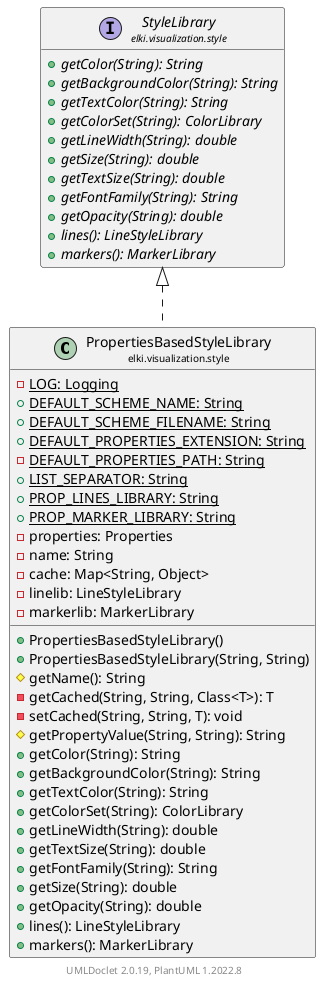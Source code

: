 @startuml
    remove .*\.(Instance|Par|Parameterizer|Factory)$
    set namespaceSeparator none
    hide empty fields
    hide empty methods

    class "<size:14>PropertiesBasedStyleLibrary\n<size:10>elki.visualization.style" as elki.visualization.style.PropertiesBasedStyleLibrary [[PropertiesBasedStyleLibrary.html]] {
        {static} -LOG: Logging
        {static} +DEFAULT_SCHEME_NAME: String
        {static} +DEFAULT_SCHEME_FILENAME: String
        {static} +DEFAULT_PROPERTIES_EXTENSION: String
        {static} -DEFAULT_PROPERTIES_PATH: String
        {static} +LIST_SEPARATOR: String
        {static} +PROP_LINES_LIBRARY: String
        {static} +PROP_MARKER_LIBRARY: String
        -properties: Properties
        -name: String
        -cache: Map<String, Object>
        -linelib: LineStyleLibrary
        -markerlib: MarkerLibrary
        +PropertiesBasedStyleLibrary()
        +PropertiesBasedStyleLibrary(String, String)
        #getName(): String
        -getCached(String, String, Class<T>): T
        -setCached(String, String, T): void
        #getPropertyValue(String, String): String
        +getColor(String): String
        +getBackgroundColor(String): String
        +getTextColor(String): String
        +getColorSet(String): ColorLibrary
        +getLineWidth(String): double
        +getTextSize(String): double
        +getFontFamily(String): String
        +getSize(String): double
        +getOpacity(String): double
        +lines(): LineStyleLibrary
        +markers(): MarkerLibrary
    }

    interface "<size:14>StyleLibrary\n<size:10>elki.visualization.style" as elki.visualization.style.StyleLibrary [[StyleLibrary.html]] {
        {abstract} +getColor(String): String
        {abstract} +getBackgroundColor(String): String
        {abstract} +getTextColor(String): String
        {abstract} +getColorSet(String): ColorLibrary
        {abstract} +getLineWidth(String): double
        {abstract} +getSize(String): double
        {abstract} +getTextSize(String): double
        {abstract} +getFontFamily(String): String
        {abstract} +getOpacity(String): double
        {abstract} +lines(): LineStyleLibrary
        {abstract} +markers(): MarkerLibrary
    }

    elki.visualization.style.StyleLibrary <|.. elki.visualization.style.PropertiesBasedStyleLibrary

    center footer UMLDoclet 2.0.19, PlantUML 1.2022.8
@enduml
